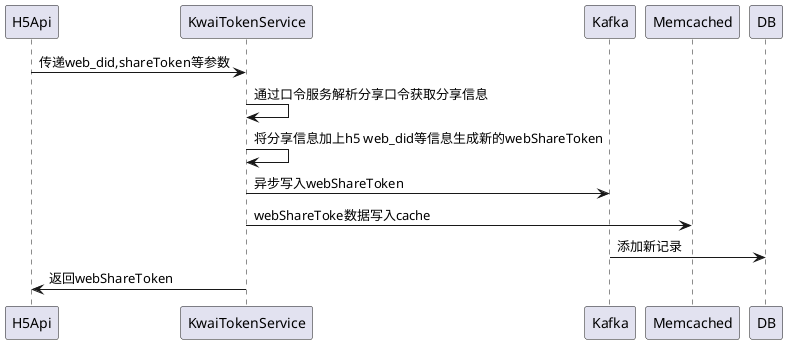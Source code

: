 @startuml

H5Api -> KwaiTokenService : 传递web_did,shareToken等参数

KwaiTokenService -> KwaiTokenService : 通过口令服务解析分享口令获取分享信息

KwaiTokenService -> KwaiTokenService : 将分享信息加上h5 web_did等信息生成新的webShareToken

KwaiTokenService -> Kafka : 异步写入webShareToken

KwaiTokenService -> Memcached : webShareToke数据写入cache

Kafka -> DB : 添加新记录

H5Api <- KwaiTokenService : 返回webShareToken

@enduml
